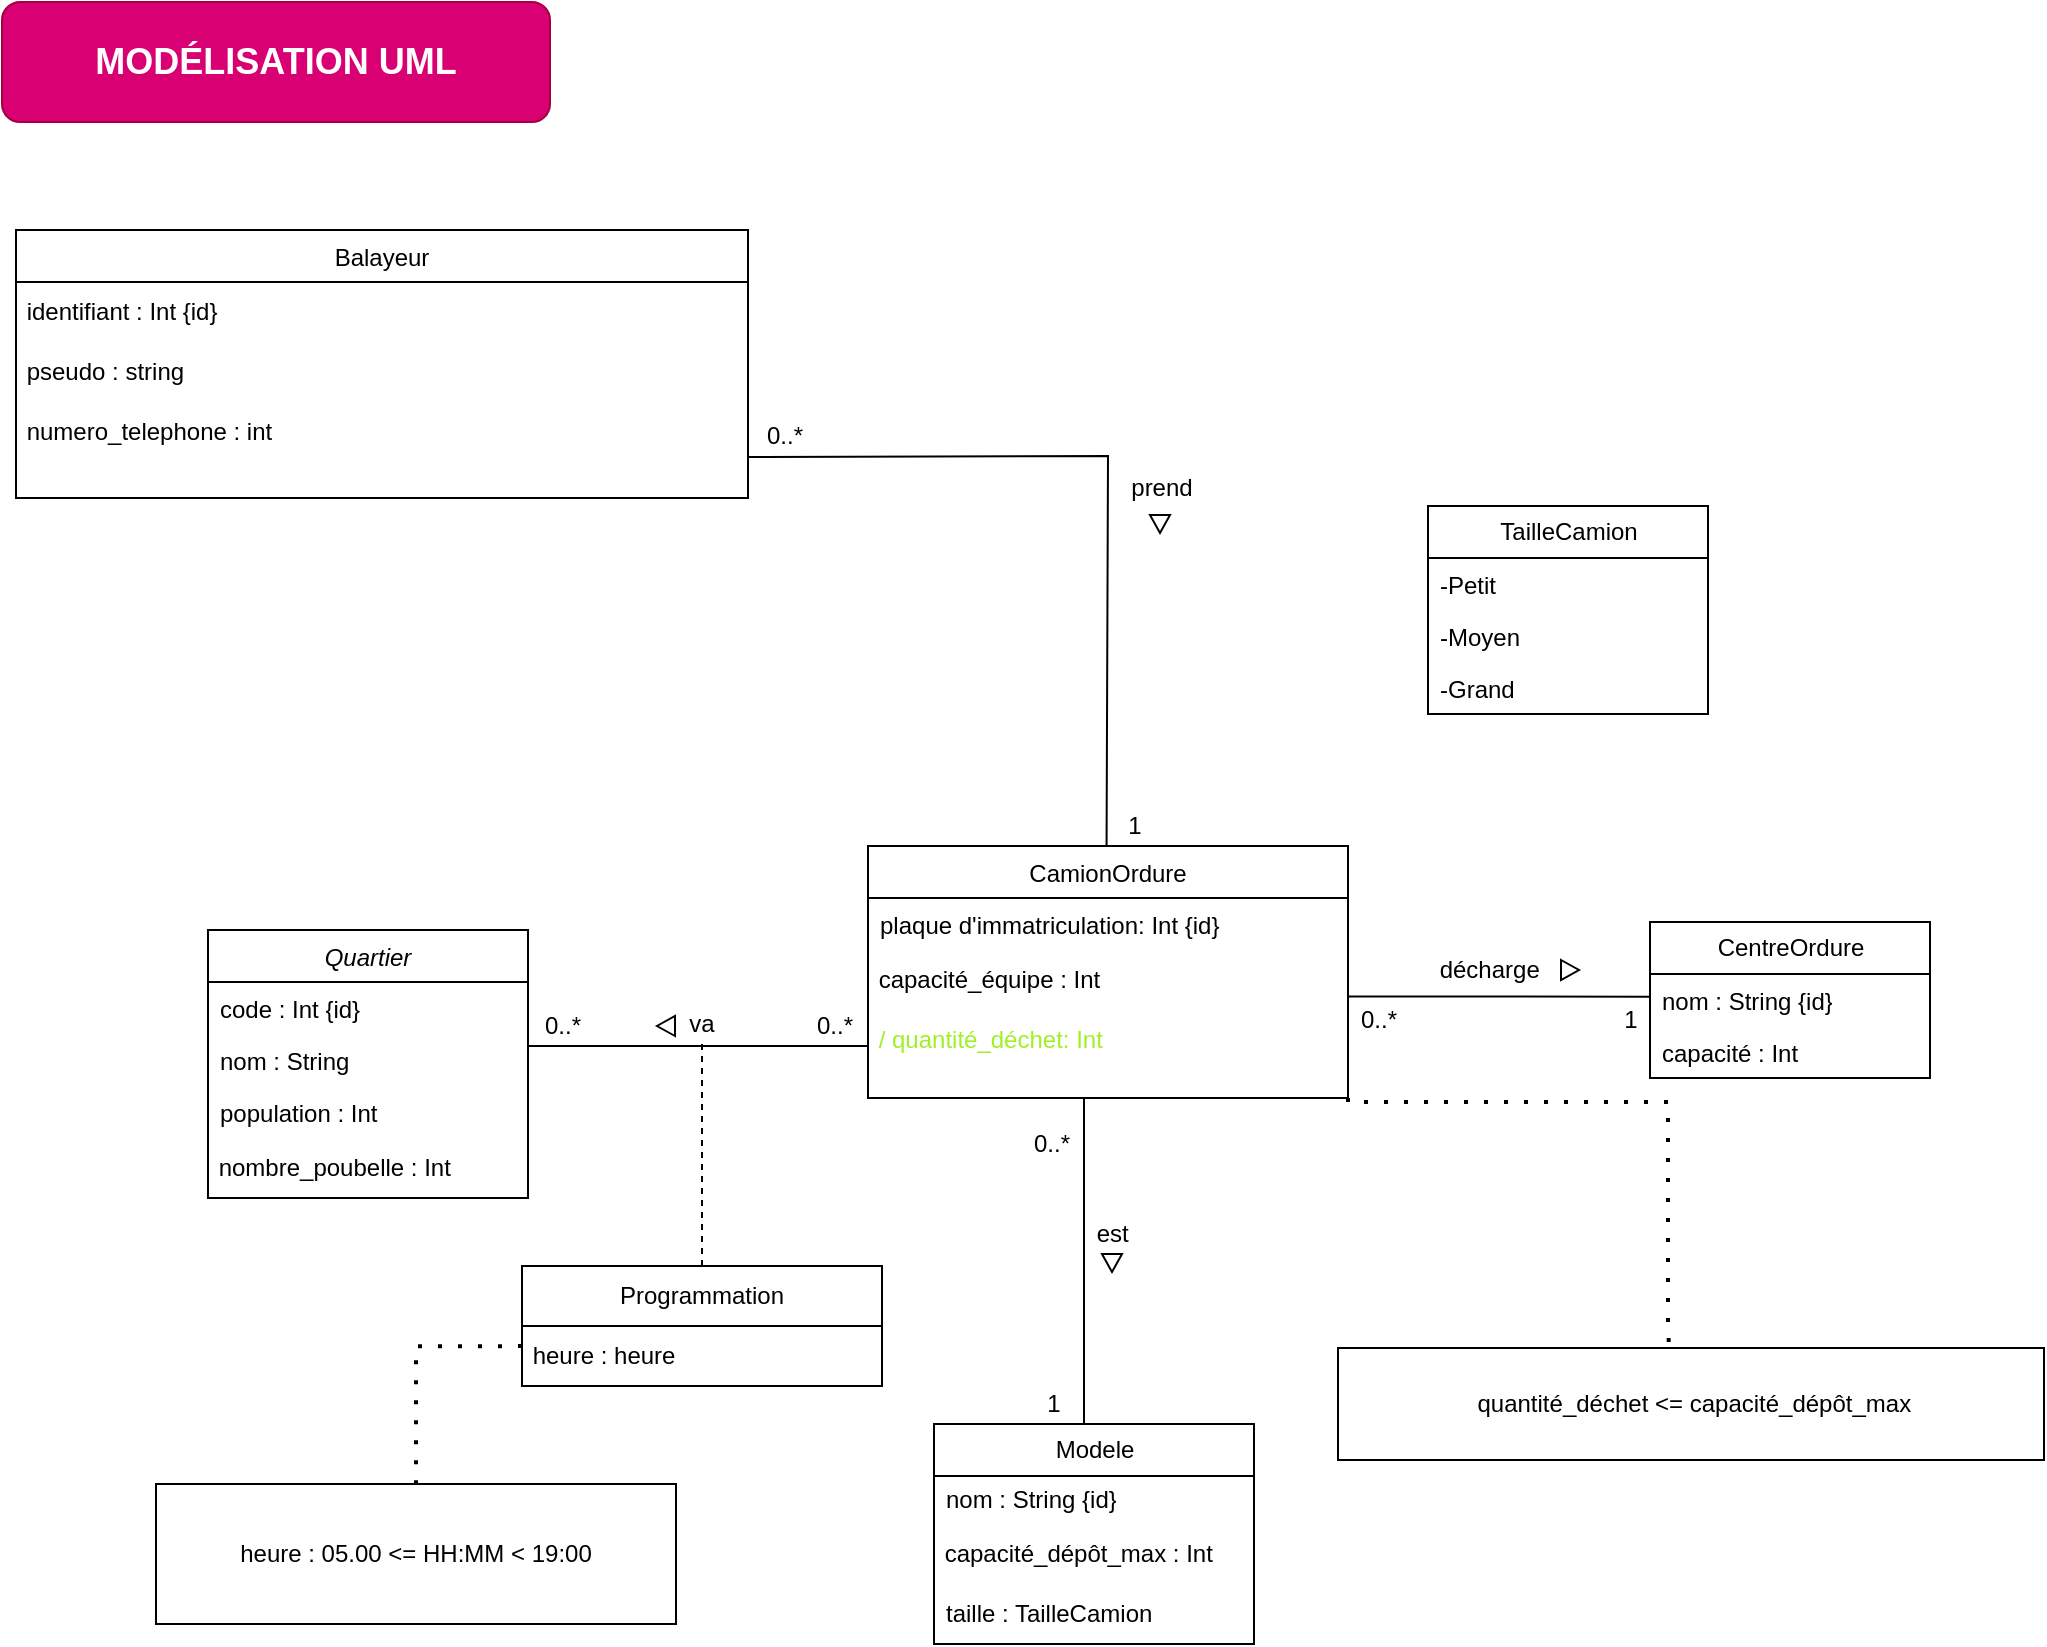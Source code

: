 <mxfile version="24.1.0" type="device">
  <diagram id="C5RBs43oDa-KdzZeNtuy" name="Page-1">
    <mxGraphModel dx="1727" dy="1010" grid="1" gridSize="10" guides="1" tooltips="1" connect="1" arrows="1" fold="1" page="0" pageScale="1" pageWidth="827" pageHeight="1169" math="0" shadow="0">
      <root>
        <mxCell id="WIyWlLk6GJQsqaUBKTNV-0" />
        <mxCell id="WIyWlLk6GJQsqaUBKTNV-1" parent="WIyWlLk6GJQsqaUBKTNV-0" />
        <mxCell id="zkfFHV4jXpPFQw0GAbJ--0" value="Quartier" style="swimlane;fontStyle=2;align=center;verticalAlign=top;childLayout=stackLayout;horizontal=1;startSize=26;horizontalStack=0;resizeParent=1;resizeLast=0;collapsible=1;marginBottom=0;rounded=0;shadow=0;strokeWidth=1;" parent="WIyWlLk6GJQsqaUBKTNV-1" vertex="1">
          <mxGeometry x="130" y="464" width="160" height="134" as="geometry">
            <mxRectangle x="220" y="120" width="160" height="26" as="alternateBounds" />
          </mxGeometry>
        </mxCell>
        <mxCell id="zkfFHV4jXpPFQw0GAbJ--3" value="code : Int {id}" style="text;align=left;verticalAlign=top;spacingLeft=4;spacingRight=4;overflow=hidden;rotatable=0;points=[[0,0.5],[1,0.5]];portConstraint=eastwest;rounded=0;shadow=0;html=0;" parent="zkfFHV4jXpPFQw0GAbJ--0" vertex="1">
          <mxGeometry y="26" width="160" height="26" as="geometry" />
        </mxCell>
        <mxCell id="zkfFHV4jXpPFQw0GAbJ--1" value="nom : String" style="text;align=left;verticalAlign=top;spacingLeft=4;spacingRight=4;overflow=hidden;rotatable=0;points=[[0,0.5],[1,0.5]];portConstraint=eastwest;" parent="zkfFHV4jXpPFQw0GAbJ--0" vertex="1">
          <mxGeometry y="52" width="160" height="26" as="geometry" />
        </mxCell>
        <mxCell id="zkfFHV4jXpPFQw0GAbJ--2" value="population : Int " style="text;align=left;verticalAlign=top;spacingLeft=4;spacingRight=4;overflow=hidden;rotatable=0;points=[[0,0.5],[1,0.5]];portConstraint=eastwest;rounded=0;shadow=0;html=0;" parent="zkfFHV4jXpPFQw0GAbJ--0" vertex="1">
          <mxGeometry y="78" width="160" height="26" as="geometry" />
        </mxCell>
        <mxCell id="aN4AXZmfOuyAzv1xGsAI-0" value="&lt;span style=&quot;&quot;&gt;&amp;nbsp;nombre_poubelle : Int&lt;/span&gt;" style="text;html=1;align=left;verticalAlign=middle;resizable=0;points=[];autosize=1;strokeColor=none;fillColor=none;" parent="zkfFHV4jXpPFQw0GAbJ--0" vertex="1">
          <mxGeometry y="104" width="160" height="30" as="geometry" />
        </mxCell>
        <mxCell id="J-CoDZH28_2lLwyraZa8-31" style="edgeStyle=orthogonalEdgeStyle;rounded=0;orthogonalLoop=1;jettySize=auto;html=1;exitX=0.5;exitY=1;exitDx=0;exitDy=0;endArrow=none;endFill=0;" parent="WIyWlLk6GJQsqaUBKTNV-1" edge="1">
          <mxGeometry relative="1" as="geometry">
            <mxPoint x="568" y="548" as="sourcePoint" />
            <mxPoint x="568" y="711" as="targetPoint" />
            <Array as="points">
              <mxPoint x="568" y="711" />
              <mxPoint x="567" y="711" />
            </Array>
          </mxGeometry>
        </mxCell>
        <mxCell id="zkfFHV4jXpPFQw0GAbJ--6" value="CamionOrdure" style="swimlane;fontStyle=0;align=center;verticalAlign=top;childLayout=stackLayout;horizontal=1;startSize=26;horizontalStack=0;resizeParent=1;resizeLast=0;collapsible=1;marginBottom=0;rounded=0;shadow=0;strokeWidth=1;" parent="WIyWlLk6GJQsqaUBKTNV-1" vertex="1">
          <mxGeometry x="460" y="422" width="240" height="126" as="geometry">
            <mxRectangle x="130" y="380" width="160" height="26" as="alternateBounds" />
          </mxGeometry>
        </mxCell>
        <mxCell id="zkfFHV4jXpPFQw0GAbJ--7" value="plaque d&#39;immatriculation: Int {id}" style="text;align=left;verticalAlign=top;spacingLeft=4;spacingRight=4;overflow=hidden;rotatable=0;points=[[0,0.5],[1,0.5]];portConstraint=eastwest;" parent="zkfFHV4jXpPFQw0GAbJ--6" vertex="1">
          <mxGeometry y="26" width="240" height="26" as="geometry" />
        </mxCell>
        <mxCell id="Cx5ewhtBTgeoLXV1f7sO-21" value="&amp;nbsp;capacité_équipe : Int&amp;nbsp;" style="text;html=1;align=left;verticalAlign=middle;resizable=0;points=[];autosize=1;strokeColor=none;fillColor=none;" parent="zkfFHV4jXpPFQw0GAbJ--6" vertex="1">
          <mxGeometry y="52" width="240" height="30" as="geometry" />
        </mxCell>
        <mxCell id="Cx5ewhtBTgeoLXV1f7sO-20" value="&lt;font color=&quot;#9ff026&quot;&gt;&amp;nbsp;/ quantité_déchet: Int&amp;nbsp;&lt;/font&gt;" style="text;html=1;align=left;verticalAlign=middle;resizable=0;points=[];autosize=1;strokeColor=none;fillColor=none;" parent="zkfFHV4jXpPFQw0GAbJ--6" vertex="1">
          <mxGeometry y="82" width="240" height="30" as="geometry" />
        </mxCell>
        <mxCell id="zkfFHV4jXpPFQw0GAbJ--13" value="Balayeur&#xa;" style="swimlane;fontStyle=0;align=center;verticalAlign=top;childLayout=stackLayout;horizontal=1;startSize=26;horizontalStack=0;resizeParent=1;resizeLast=0;collapsible=1;marginBottom=0;rounded=0;shadow=0;strokeWidth=1;" parent="WIyWlLk6GJQsqaUBKTNV-1" vertex="1">
          <mxGeometry x="34" y="114" width="366" height="134" as="geometry">
            <mxRectangle x="340" y="380" width="170" height="26" as="alternateBounds" />
          </mxGeometry>
        </mxCell>
        <mxCell id="Cx5ewhtBTgeoLXV1f7sO-16" value="&amp;nbsp;identifiant : Int {id}" style="text;html=1;align=left;verticalAlign=middle;resizable=0;points=[];autosize=1;strokeColor=none;fillColor=none;" parent="zkfFHV4jXpPFQw0GAbJ--13" vertex="1">
          <mxGeometry y="26" width="366" height="30" as="geometry" />
        </mxCell>
        <mxCell id="Cx5ewhtBTgeoLXV1f7sO-14" value="&amp;nbsp;pseudo : string&amp;nbsp;" style="text;html=1;align=left;verticalAlign=middle;resizable=0;points=[];autosize=1;strokeColor=none;fillColor=none;" parent="zkfFHV4jXpPFQw0GAbJ--13" vertex="1">
          <mxGeometry y="56" width="366" height="30" as="geometry" />
        </mxCell>
        <mxCell id="Cx5ewhtBTgeoLXV1f7sO-15" value="&amp;nbsp;numero_telephone : int" style="text;html=1;align=left;verticalAlign=middle;resizable=0;points=[];autosize=1;strokeColor=none;fillColor=none;" parent="zkfFHV4jXpPFQw0GAbJ--13" vertex="1">
          <mxGeometry y="86" width="366" height="30" as="geometry" />
        </mxCell>
        <mxCell id="Cx5ewhtBTgeoLXV1f7sO-23" value="" style="endArrow=none;html=1;rounded=0;" parent="WIyWlLk6GJQsqaUBKTNV-1" edge="1">
          <mxGeometry width="50" height="50" relative="1" as="geometry">
            <mxPoint x="320" y="742" as="sourcePoint" />
            <mxPoint x="320" y="742" as="targetPoint" />
          </mxGeometry>
        </mxCell>
        <mxCell id="Cx5ewhtBTgeoLXV1f7sO-25" value="CentreOrdure" style="swimlane;fontStyle=0;childLayout=stackLayout;horizontal=1;startSize=26;fillColor=none;horizontalStack=0;resizeParent=1;resizeParentMax=0;resizeLast=0;collapsible=1;marginBottom=0;html=1;" parent="WIyWlLk6GJQsqaUBKTNV-1" vertex="1">
          <mxGeometry x="851" y="460" width="140" height="78" as="geometry" />
        </mxCell>
        <mxCell id="Cx5ewhtBTgeoLXV1f7sO-26" value="nom : String {id}" style="text;strokeColor=none;fillColor=none;align=left;verticalAlign=top;spacingLeft=4;spacingRight=4;overflow=hidden;rotatable=0;points=[[0,0.5],[1,0.5]];portConstraint=eastwest;whiteSpace=wrap;html=1;" parent="Cx5ewhtBTgeoLXV1f7sO-25" vertex="1">
          <mxGeometry y="26" width="140" height="26" as="geometry" />
        </mxCell>
        <mxCell id="Cx5ewhtBTgeoLXV1f7sO-27" value="capacité : Int" style="text;strokeColor=none;fillColor=none;align=left;verticalAlign=top;spacingLeft=4;spacingRight=4;overflow=hidden;rotatable=0;points=[[0,0.5],[1,0.5]];portConstraint=eastwest;whiteSpace=wrap;html=1;" parent="Cx5ewhtBTgeoLXV1f7sO-25" vertex="1">
          <mxGeometry y="52" width="140" height="26" as="geometry" />
        </mxCell>
        <mxCell id="Cx5ewhtBTgeoLXV1f7sO-29" value="Modele" style="swimlane;fontStyle=0;childLayout=stackLayout;horizontal=1;startSize=26;fillColor=none;horizontalStack=0;resizeParent=1;resizeParentMax=0;resizeLast=0;collapsible=1;marginBottom=0;html=1;" parent="WIyWlLk6GJQsqaUBKTNV-1" vertex="1">
          <mxGeometry x="493" y="711" width="160" height="110" as="geometry" />
        </mxCell>
        <mxCell id="Cx5ewhtBTgeoLXV1f7sO-30" value="nom : String {id}" style="text;strokeColor=none;fillColor=none;align=left;verticalAlign=middle;spacingLeft=4;spacingRight=4;overflow=hidden;rotatable=0;points=[[0,0.5],[1,0.5]];portConstraint=eastwest;whiteSpace=wrap;html=1;" parent="Cx5ewhtBTgeoLXV1f7sO-29" vertex="1">
          <mxGeometry y="26" width="160" height="24" as="geometry" />
        </mxCell>
        <mxCell id="Cx5ewhtBTgeoLXV1f7sO-195" value="&amp;nbsp;capacité_dépôt_max : Int" style="text;html=1;align=left;verticalAlign=middle;resizable=0;points=[];autosize=1;strokeColor=none;fillColor=none;" parent="Cx5ewhtBTgeoLXV1f7sO-29" vertex="1">
          <mxGeometry y="50" width="160" height="30" as="geometry" />
        </mxCell>
        <mxCell id="Cx5ewhtBTgeoLXV1f7sO-31" value="taille : TailleCamion" style="text;strokeColor=none;fillColor=none;align=left;verticalAlign=middle;spacingLeft=4;spacingRight=4;overflow=hidden;rotatable=0;points=[[0,0.5],[1,0.5]];portConstraint=eastwest;horizontal=1;html=1;spacing=2;whiteSpace=wrap;" parent="Cx5ewhtBTgeoLXV1f7sO-29" vertex="1">
          <mxGeometry y="80" width="160" height="30" as="geometry" />
        </mxCell>
        <mxCell id="Cx5ewhtBTgeoLXV1f7sO-33" value="TailleCamion" style="swimlane;fontStyle=0;childLayout=stackLayout;horizontal=1;startSize=26;fillColor=none;horizontalStack=0;resizeParent=1;resizeParentMax=0;resizeLast=0;collapsible=1;marginBottom=0;html=1;" parent="WIyWlLk6GJQsqaUBKTNV-1" vertex="1">
          <mxGeometry x="740" y="252" width="140" height="104" as="geometry" />
        </mxCell>
        <mxCell id="Cx5ewhtBTgeoLXV1f7sO-34" value="-Petit" style="text;strokeColor=none;fillColor=none;align=left;verticalAlign=top;spacingLeft=4;spacingRight=4;overflow=hidden;rotatable=0;points=[[0,0.5],[1,0.5]];portConstraint=eastwest;whiteSpace=wrap;html=1;" parent="Cx5ewhtBTgeoLXV1f7sO-33" vertex="1">
          <mxGeometry y="26" width="140" height="26" as="geometry" />
        </mxCell>
        <mxCell id="Cx5ewhtBTgeoLXV1f7sO-35" value="-Moyen" style="text;strokeColor=none;fillColor=none;align=left;verticalAlign=top;spacingLeft=4;spacingRight=4;overflow=hidden;rotatable=0;points=[[0,0.5],[1,0.5]];portConstraint=eastwest;whiteSpace=wrap;html=1;" parent="Cx5ewhtBTgeoLXV1f7sO-33" vertex="1">
          <mxGeometry y="52" width="140" height="26" as="geometry" />
        </mxCell>
        <mxCell id="Cx5ewhtBTgeoLXV1f7sO-36" value="-Grand" style="text;strokeColor=none;fillColor=none;align=left;verticalAlign=top;spacingLeft=4;spacingRight=4;overflow=hidden;rotatable=0;points=[[0,0.5],[1,0.5]];portConstraint=eastwest;whiteSpace=wrap;html=1;" parent="Cx5ewhtBTgeoLXV1f7sO-33" vertex="1">
          <mxGeometry y="78" width="140" height="26" as="geometry" />
        </mxCell>
        <mxCell id="Cx5ewhtBTgeoLXV1f7sO-43" value="" style="endArrow=none;html=1;rounded=0;exitX=1.001;exitY=0.752;exitDx=0;exitDy=0;exitPerimeter=0;entryX=0.076;entryY=1.1;entryDx=0;entryDy=0;entryPerimeter=0;endFill=0;" parent="WIyWlLk6GJQsqaUBKTNV-1" edge="1">
          <mxGeometry width="50" height="50" relative="1" as="geometry">
            <mxPoint x="400.366" y="227.56" as="sourcePoint" />
            <mxPoint x="579.28" y="422.0" as="targetPoint" />
            <Array as="points">
              <mxPoint x="580" y="227" />
            </Array>
          </mxGeometry>
        </mxCell>
        <mxCell id="Cx5ewhtBTgeoLXV1f7sO-46" value="" style="endArrow=none;html=1;rounded=0;exitX=0;exitY=0;exitDx=0;exitDy=0;endFill=0;" parent="WIyWlLk6GJQsqaUBKTNV-1" edge="1">
          <mxGeometry width="50" height="50" relative="1" as="geometry">
            <mxPoint x="460" y="522" as="sourcePoint" />
            <mxPoint x="290" y="522" as="targetPoint" />
          </mxGeometry>
        </mxCell>
        <mxCell id="Cx5ewhtBTgeoLXV1f7sO-48" value="prend" style="text;html=1;align=center;verticalAlign=middle;whiteSpace=wrap;rounded=0;" parent="WIyWlLk6GJQsqaUBKTNV-1" vertex="1">
          <mxGeometry x="577" y="228" width="60" height="30" as="geometry" />
        </mxCell>
        <mxCell id="Cx5ewhtBTgeoLXV1f7sO-49" value="va" style="text;html=1;align=center;verticalAlign=middle;whiteSpace=wrap;rounded=0;" parent="WIyWlLk6GJQsqaUBKTNV-1" vertex="1">
          <mxGeometry x="347" y="496" width="60" height="30" as="geometry" />
        </mxCell>
        <mxCell id="Cx5ewhtBTgeoLXV1f7sO-52" value="est&amp;nbsp;" style="text;html=1;align=center;verticalAlign=middle;whiteSpace=wrap;rounded=0;" parent="WIyWlLk6GJQsqaUBKTNV-1" vertex="1">
          <mxGeometry x="544" y="600.5" width="80" height="30" as="geometry" />
        </mxCell>
        <mxCell id="Cx5ewhtBTgeoLXV1f7sO-54" value="0..*" style="text;html=1;align=center;verticalAlign=middle;whiteSpace=wrap;rounded=0;" parent="WIyWlLk6GJQsqaUBKTNV-1" vertex="1">
          <mxGeometry x="532" y="556" width="40" height="30" as="geometry" />
        </mxCell>
        <mxCell id="Cx5ewhtBTgeoLXV1f7sO-55" value="" style="endArrow=none;html=1;rounded=0;exitX=1;exitY=0.473;exitDx=0;exitDy=0;exitPerimeter=0;entryX=-0.001;entryY=0.436;entryDx=0;entryDy=0;entryPerimeter=0;endFill=0;" parent="WIyWlLk6GJQsqaUBKTNV-1" target="Cx5ewhtBTgeoLXV1f7sO-26" edge="1">
          <mxGeometry width="50" height="50" relative="1" as="geometry">
            <mxPoint x="700" y="497.19" as="sourcePoint" />
            <mxPoint x="889.14" y="497" as="targetPoint" />
          </mxGeometry>
        </mxCell>
        <mxCell id="Cx5ewhtBTgeoLXV1f7sO-53" value="1" style="text;html=1;align=center;verticalAlign=middle;whiteSpace=wrap;rounded=0;" parent="WIyWlLk6GJQsqaUBKTNV-1" vertex="1">
          <mxGeometry x="523" y="686" width="60" height="30" as="geometry" />
        </mxCell>
        <mxCell id="Cx5ewhtBTgeoLXV1f7sO-130" value="0..*" style="text;html=1;align=center;verticalAlign=middle;resizable=0;points=[];autosize=1;strokeColor=none;fillColor=none;" parent="WIyWlLk6GJQsqaUBKTNV-1" vertex="1">
          <mxGeometry x="287" y="497" width="40" height="30" as="geometry" />
        </mxCell>
        <mxCell id="Cx5ewhtBTgeoLXV1f7sO-131" value="0..*" style="text;html=1;align=center;verticalAlign=middle;resizable=0;points=[];autosize=1;strokeColor=none;fillColor=none;" parent="WIyWlLk6GJQsqaUBKTNV-1" vertex="1">
          <mxGeometry x="423" y="497" width="40" height="30" as="geometry" />
        </mxCell>
        <mxCell id="Cx5ewhtBTgeoLXV1f7sO-133" value="0..*" style="text;html=1;align=center;verticalAlign=middle;resizable=0;points=[];autosize=1;strokeColor=none;fillColor=none;" parent="WIyWlLk6GJQsqaUBKTNV-1" vertex="1">
          <mxGeometry x="398" y="202" width="40" height="30" as="geometry" />
        </mxCell>
        <mxCell id="Cx5ewhtBTgeoLXV1f7sO-137" value="décharge&lt;span style=&quot;white-space: pre;&quot;&gt;&#x9;&lt;/span&gt;" style="text;html=1;align=center;verticalAlign=middle;resizable=0;points=[];autosize=1;strokeColor=none;fillColor=none;" parent="WIyWlLk6GJQsqaUBKTNV-1" vertex="1">
          <mxGeometry x="732" y="469" width="80" height="30" as="geometry" />
        </mxCell>
        <mxCell id="Cx5ewhtBTgeoLXV1f7sO-141" value="1" style="text;html=1;align=center;verticalAlign=middle;resizable=0;points=[];autosize=1;strokeColor=none;fillColor=none;" parent="WIyWlLk6GJQsqaUBKTNV-1" vertex="1">
          <mxGeometry x="826" y="494" width="30" height="30" as="geometry" />
        </mxCell>
        <mxCell id="Cx5ewhtBTgeoLXV1f7sO-143" value="0..*" style="text;html=1;align=center;verticalAlign=middle;resizable=0;points=[];autosize=1;strokeColor=none;fillColor=none;" parent="WIyWlLk6GJQsqaUBKTNV-1" vertex="1">
          <mxGeometry x="695" y="494" width="40" height="30" as="geometry" />
        </mxCell>
        <mxCell id="Cx5ewhtBTgeoLXV1f7sO-148" value="1" style="text;html=1;align=center;verticalAlign=middle;resizable=0;points=[];autosize=1;strokeColor=none;fillColor=none;" parent="WIyWlLk6GJQsqaUBKTNV-1" vertex="1">
          <mxGeometry x="578" y="397" width="30" height="30" as="geometry" />
        </mxCell>
        <mxCell id="Cx5ewhtBTgeoLXV1f7sO-153" value="&lt;b&gt;&lt;font style=&quot;font-size: 18px;&quot; color=&quot;#ffffff&quot;&gt;MODÉLISATION UML&lt;/font&gt;&lt;/b&gt;" style="rounded=1;whiteSpace=wrap;html=1;labelBackgroundColor=none;labelBorderColor=none;fillColor=#d80073;strokeColor=#A50040;fontColor=#ffffff;" parent="WIyWlLk6GJQsqaUBKTNV-1" vertex="1">
          <mxGeometry x="27" width="274" height="60" as="geometry" />
        </mxCell>
        <mxCell id="Cx5ewhtBTgeoLXV1f7sO-172" value="" style="triangle;whiteSpace=wrap;html=1;rotation=90;" parent="WIyWlLk6GJQsqaUBKTNV-1" vertex="1">
          <mxGeometry x="601.5" y="256" width="9" height="10" as="geometry" />
        </mxCell>
        <mxCell id="Cx5ewhtBTgeoLXV1f7sO-173" value="" style="triangle;whiteSpace=wrap;html=1;rotation=90;direction=north;" parent="WIyWlLk6GJQsqaUBKTNV-1" vertex="1">
          <mxGeometry x="806" y="479.5" width="10" height="9" as="geometry" />
        </mxCell>
        <mxCell id="Cx5ewhtBTgeoLXV1f7sO-175" value="" style="triangle;whiteSpace=wrap;html=1;rotation=90;direction=south;" parent="WIyWlLk6GJQsqaUBKTNV-1" vertex="1">
          <mxGeometry x="354" y="507.5" width="10" height="9" as="geometry" />
        </mxCell>
        <mxCell id="Cx5ewhtBTgeoLXV1f7sO-179" value="" style="triangle;whiteSpace=wrap;html=1;rotation=90;direction=east;" parent="WIyWlLk6GJQsqaUBKTNV-1" vertex="1">
          <mxGeometry x="577.5" y="625.5" width="9" height="10" as="geometry" />
        </mxCell>
        <mxCell id="Cx5ewhtBTgeoLXV1f7sO-201" style="edgeStyle=orthogonalEdgeStyle;rounded=0;orthogonalLoop=1;jettySize=auto;html=1;endArrow=none;endFill=0;dashed=1;exitX=0.5;exitY=0;exitDx=0;exitDy=0;" parent="WIyWlLk6GJQsqaUBKTNV-1" source="t0-MzvFNYbvPPLeV5XY4-8" edge="1">
          <mxGeometry relative="1" as="geometry">
            <mxPoint x="376.9" y="633" as="sourcePoint" />
            <mxPoint x="377" y="520" as="targetPoint" />
            <Array as="points" />
          </mxGeometry>
        </mxCell>
        <mxCell id="t0-MzvFNYbvPPLeV5XY4-1" value="&lt;span style=&quot;text-align: left; text-wrap: nowrap;&quot;&gt;&amp;nbsp;quantité_déchet &amp;lt;=&amp;nbsp;&lt;/span&gt;&lt;span style=&quot;text-align: left; text-wrap: nowrap;&quot;&gt;capacité_dépôt_max&lt;/span&gt;" style="rounded=0;whiteSpace=wrap;html=1;" parent="WIyWlLk6GJQsqaUBKTNV-1" vertex="1">
          <mxGeometry x="695" y="673" width="353" height="56" as="geometry" />
        </mxCell>
        <mxCell id="t0-MzvFNYbvPPLeV5XY4-8" value="Programmation" style="swimlane;fontStyle=0;childLayout=stackLayout;horizontal=1;startSize=30;horizontalStack=0;resizeParent=1;resizeParentMax=0;resizeLast=0;collapsible=1;marginBottom=0;whiteSpace=wrap;html=1;" parent="WIyWlLk6GJQsqaUBKTNV-1" vertex="1">
          <mxGeometry x="287" y="632" width="180" height="60" as="geometry" />
        </mxCell>
        <mxCell id="aN4AXZmfOuyAzv1xGsAI-5" value="&amp;nbsp;heure : heure" style="text;html=1;align=left;verticalAlign=middle;resizable=0;points=[];autosize=1;strokeColor=none;fillColor=none;" parent="t0-MzvFNYbvPPLeV5XY4-8" vertex="1">
          <mxGeometry y="30" width="180" height="30" as="geometry" />
        </mxCell>
        <mxCell id="J-CoDZH28_2lLwyraZa8-14" value="&lt;div&gt;heure : 05.00 &amp;lt;= HH:MM &amp;lt; 19:00&lt;/div&gt;" style="whiteSpace=wrap;html=1;" parent="WIyWlLk6GJQsqaUBKTNV-1" vertex="1">
          <mxGeometry x="104" y="741" width="260" height="70" as="geometry" />
        </mxCell>
        <mxCell id="J-CoDZH28_2lLwyraZa8-9" style="edgeStyle=orthogonalEdgeStyle;rounded=0;orthogonalLoop=1;jettySize=auto;html=1;dashed=1;dashPattern=1 4;strokeWidth=2;endArrow=none;endFill=0;entryX=0.469;entryY=0.029;entryDx=0;entryDy=0;entryPerimeter=0;exitX=1;exitY=1;exitDx=0;exitDy=0;" parent="WIyWlLk6GJQsqaUBKTNV-1" source="zkfFHV4jXpPFQw0GAbJ--6" target="t0-MzvFNYbvPPLeV5XY4-1" edge="1">
          <mxGeometry relative="1" as="geometry">
            <mxPoint x="880" y="780" as="targetPoint" />
            <mxPoint x="382.29" y="586" as="sourcePoint" />
            <Array as="points">
              <mxPoint x="700" y="550" />
              <mxPoint x="860" y="550" />
              <mxPoint x="860" y="660" />
            </Array>
          </mxGeometry>
        </mxCell>
        <mxCell id="J-CoDZH28_2lLwyraZa8-11" style="edgeStyle=orthogonalEdgeStyle;rounded=0;orthogonalLoop=1;jettySize=auto;html=1;strokeWidth=2;dashed=1;dashPattern=1 4;endArrow=none;endFill=0;entryX=0.5;entryY=0;entryDx=0;entryDy=0;" parent="WIyWlLk6GJQsqaUBKTNV-1" target="J-CoDZH28_2lLwyraZa8-14" edge="1">
          <mxGeometry relative="1" as="geometry">
            <mxPoint x="233" y="878" as="targetPoint" />
            <mxPoint x="287" y="672.053" as="sourcePoint" />
            <Array as="points">
              <mxPoint x="234" y="672" />
            </Array>
          </mxGeometry>
        </mxCell>
      </root>
    </mxGraphModel>
  </diagram>
</mxfile>
